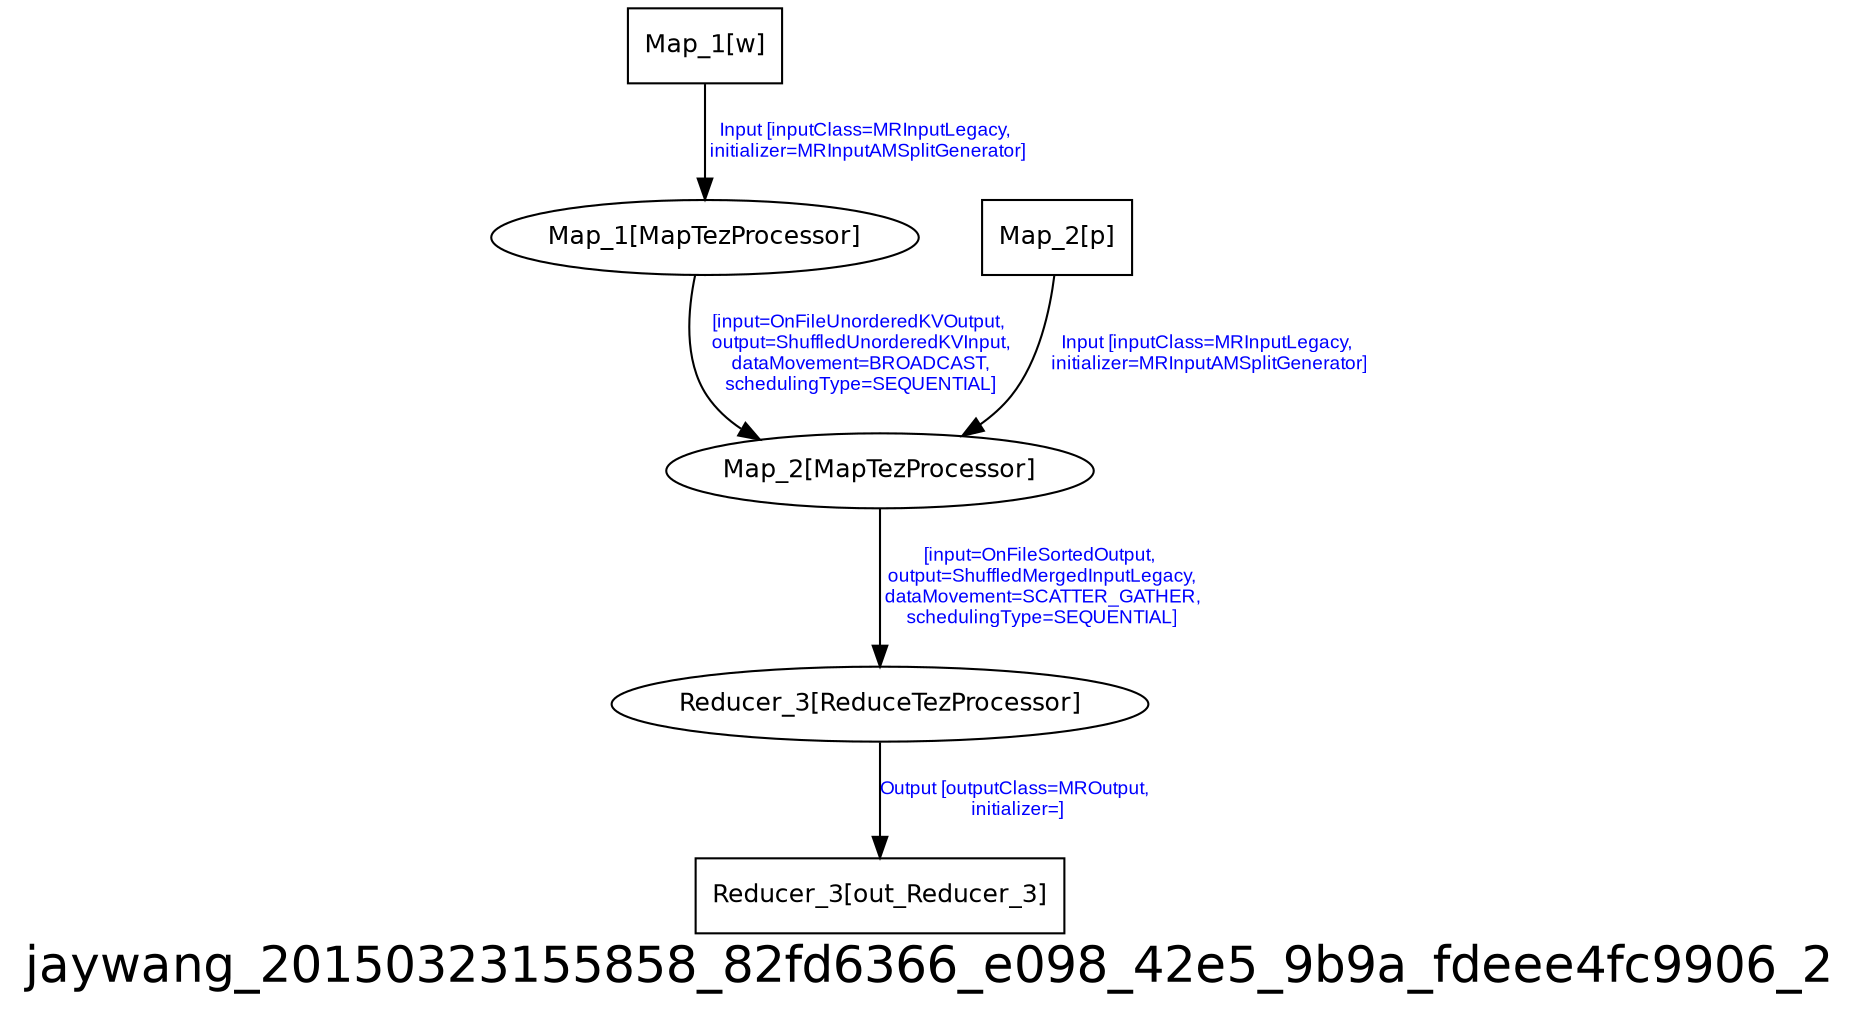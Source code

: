 digraph jaywang_20150323155858_82fd6366_e098_42e5_9b9a_fdeee4fc9906_2 {
graph [ label="jaywang_20150323155858_82fd6366_e098_42e5_9b9a_fdeee4fc9906_2", fontsize=24, fontname=Helvetica];
node [fontsize=12, fontname=Helvetica];
edge [fontsize=9, fontcolor=blue, fontname=Arial];
"jaywang_20150323155858_82fd6366_e098_42e5_9b9a_fdeee4fc9906_2.Reducer_3_out_Reducer_3" [ label = "Reducer_3[out_Reducer_3]", shape = "box" ];
"jaywang_20150323155858_82fd6366_e098_42e5_9b9a_fdeee4fc9906_2.Map_1" [ label = "Map_1[MapTezProcessor]" ];
"jaywang_20150323155858_82fd6366_e098_42e5_9b9a_fdeee4fc9906_2.Map_1" -> "jaywang_20150323155858_82fd6366_e098_42e5_9b9a_fdeee4fc9906_2.Map_2" [ label = "[input=OnFileUnorderedKVOutput,\n output=ShuffledUnorderedKVInput,\n dataMovement=BROADCAST,\n schedulingType=SEQUENTIAL]" ];
"jaywang_20150323155858_82fd6366_e098_42e5_9b9a_fdeee4fc9906_2.Map_2" [ label = "Map_2[MapTezProcessor]" ];
"jaywang_20150323155858_82fd6366_e098_42e5_9b9a_fdeee4fc9906_2.Map_2" -> "jaywang_20150323155858_82fd6366_e098_42e5_9b9a_fdeee4fc9906_2.Reducer_3" [ label = "[input=OnFileSortedOutput,\n output=ShuffledMergedInputLegacy,\n dataMovement=SCATTER_GATHER,\n schedulingType=SEQUENTIAL]" ];
"jaywang_20150323155858_82fd6366_e098_42e5_9b9a_fdeee4fc9906_2.Map_2_p" [ label = "Map_2[p]", shape = "box" ];
"jaywang_20150323155858_82fd6366_e098_42e5_9b9a_fdeee4fc9906_2.Map_2_p" -> "jaywang_20150323155858_82fd6366_e098_42e5_9b9a_fdeee4fc9906_2.Map_2" [ label = "Input [inputClass=MRInputLegacy,\n initializer=MRInputAMSplitGenerator]" ];
"jaywang_20150323155858_82fd6366_e098_42e5_9b9a_fdeee4fc9906_2.Map_1_w" [ label = "Map_1[w]", shape = "box" ];
"jaywang_20150323155858_82fd6366_e098_42e5_9b9a_fdeee4fc9906_2.Map_1_w" -> "jaywang_20150323155858_82fd6366_e098_42e5_9b9a_fdeee4fc9906_2.Map_1" [ label = "Input [inputClass=MRInputLegacy,\n initializer=MRInputAMSplitGenerator]" ];
"jaywang_20150323155858_82fd6366_e098_42e5_9b9a_fdeee4fc9906_2.Reducer_3" [ label = "Reducer_3[ReduceTezProcessor]" ];
"jaywang_20150323155858_82fd6366_e098_42e5_9b9a_fdeee4fc9906_2.Reducer_3" -> "jaywang_20150323155858_82fd6366_e098_42e5_9b9a_fdeee4fc9906_2.Reducer_3_out_Reducer_3" [ label = "Output [outputClass=MROutput,\n initializer=]" ];
}
